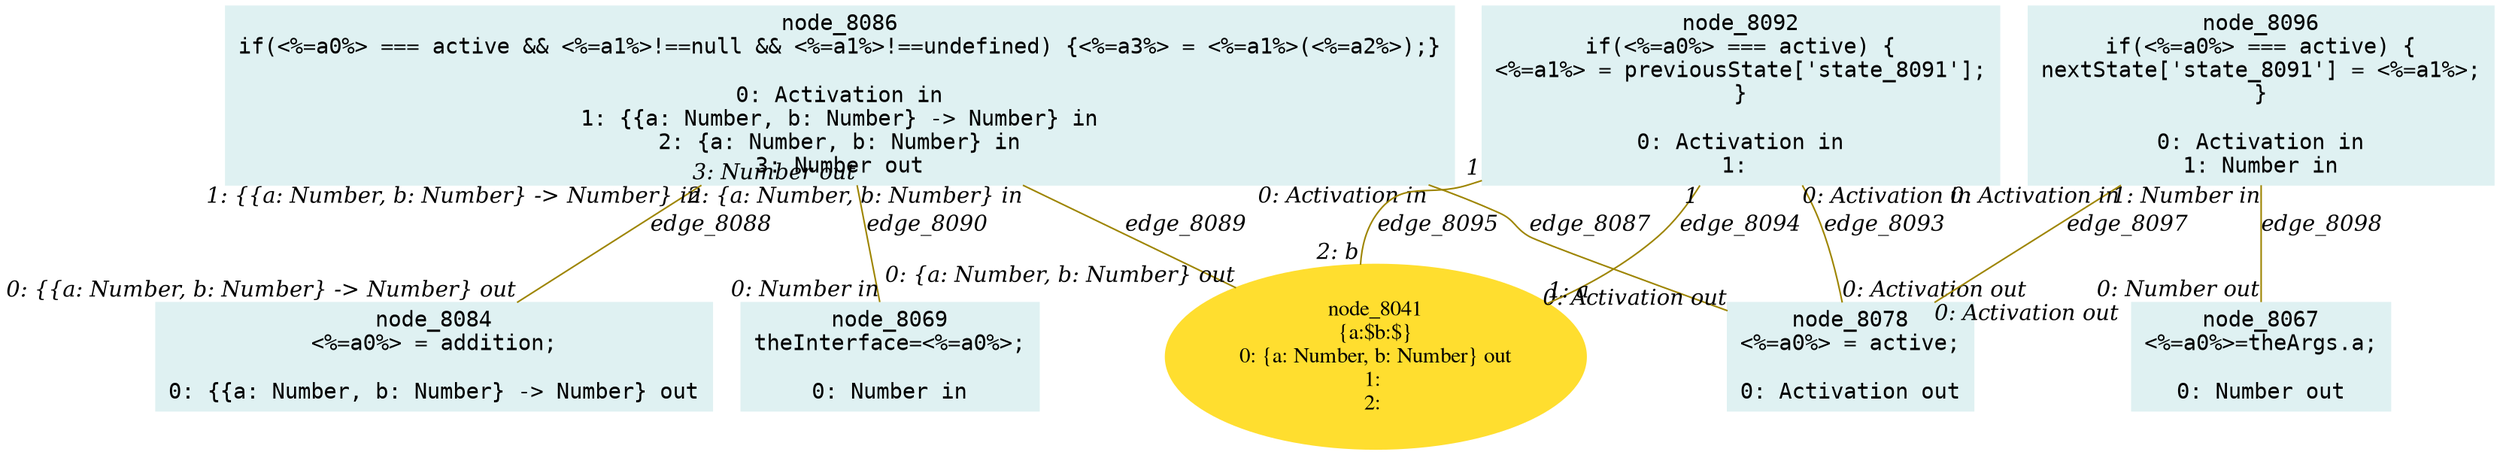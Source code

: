 digraph g{node_8041 [shape="ellipse", style="filled", color="#ffde2f", fontname="Times", label="node_8041
{a:$b:$}
0: {a: Number, b: Number} out
1: 
2: " ]
node_8067 [shape="box", style="filled", color="#dff1f2", fontname="Courier", label="node_8067
<%=a0%>=theArgs.a;

0: Number out" ]
node_8069 [shape="box", style="filled", color="#dff1f2", fontname="Courier", label="node_8069
theInterface=<%=a0%>;

0: Number in" ]
node_8078 [shape="box", style="filled", color="#dff1f2", fontname="Courier", label="node_8078
<%=a0%> = active;

0: Activation out" ]
node_8084 [shape="box", style="filled", color="#dff1f2", fontname="Courier", label="node_8084
<%=a0%> = addition;

0: {{a: Number, b: Number} -> Number} out" ]
node_8086 [shape="box", style="filled", color="#dff1f2", fontname="Courier", label="node_8086
if(<%=a0%> === active && <%=a1%>!==null && <%=a1%>!==undefined) {<%=a3%> = <%=a1%>(<%=a2%>);}

0: Activation in
1: {{a: Number, b: Number} -> Number} in
2: {a: Number, b: Number} in
3: Number out" ]
node_8092 [shape="box", style="filled", color="#dff1f2", fontname="Courier", label="node_8092
if(<%=a0%> === active) {
<%=a1%> = previousState['state_8091'];
}

0: Activation in
1: " ]
node_8096 [shape="box", style="filled", color="#dff1f2", fontname="Courier", label="node_8096
if(<%=a0%> === active) {
nextState['state_8091'] = <%=a1%>;
}

0: Activation in
1: Number in" ]
node_8086 -> node_8078 [dir=none, arrowHead=none, fontname="Times-Italic", arrowsize=1, color="#9d8400", label="edge_8087",  headlabel="0: Activation out", taillabel="0: Activation in" ]
node_8086 -> node_8084 [dir=none, arrowHead=none, fontname="Times-Italic", arrowsize=1, color="#9d8400", label="edge_8088",  headlabel="0: {{a: Number, b: Number} -> Number} out", taillabel="1: {{a: Number, b: Number} -> Number} in" ]
node_8086 -> node_8041 [dir=none, arrowHead=none, fontname="Times-Italic", arrowsize=1, color="#9d8400", label="edge_8089",  headlabel="0: {a: Number, b: Number} out", taillabel="2: {a: Number, b: Number} in" ]
node_8086 -> node_8069 [dir=none, arrowHead=none, fontname="Times-Italic", arrowsize=1, color="#9d8400", label="edge_8090",  headlabel="0: Number in", taillabel="3: Number out" ]
node_8092 -> node_8078 [dir=none, arrowHead=none, fontname="Times-Italic", arrowsize=1, color="#9d8400", label="edge_8093",  headlabel="0: Activation out", taillabel="0: Activation in" ]
node_8092 -> node_8041 [dir=none, arrowHead=none, fontname="Times-Italic", arrowsize=1, color="#9d8400", label="edge_8094",  headlabel="1: a", taillabel="1" ]
node_8092 -> node_8041 [dir=none, arrowHead=none, fontname="Times-Italic", arrowsize=1, color="#9d8400", label="edge_8095",  headlabel="2: b", taillabel="1" ]
node_8096 -> node_8078 [dir=none, arrowHead=none, fontname="Times-Italic", arrowsize=1, color="#9d8400", label="edge_8097",  headlabel="0: Activation out", taillabel="0: Activation in" ]
node_8096 -> node_8067 [dir=none, arrowHead=none, fontname="Times-Italic", arrowsize=1, color="#9d8400", label="edge_8098",  headlabel="0: Number out", taillabel="1: Number in" ]
}